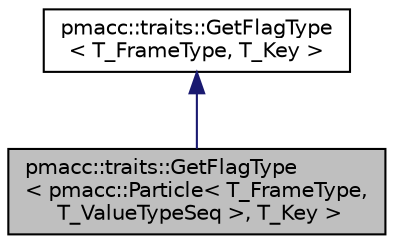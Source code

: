 digraph "pmacc::traits::GetFlagType&lt; pmacc::Particle&lt; T_FrameType, T_ValueTypeSeq &gt;, T_Key &gt;"
{
 // LATEX_PDF_SIZE
  edge [fontname="Helvetica",fontsize="10",labelfontname="Helvetica",labelfontsize="10"];
  node [fontname="Helvetica",fontsize="10",shape=record];
  Node1 [label="pmacc::traits::GetFlagType\l\< pmacc::Particle\< T_FrameType,\l T_ValueTypeSeq \>, T_Key \>",height=0.2,width=0.4,color="black", fillcolor="grey75", style="filled", fontcolor="black",tooltip=" "];
  Node2 -> Node1 [dir="back",color="midnightblue",fontsize="10",style="solid",fontname="Helvetica"];
  Node2 [label="pmacc::traits::GetFlagType\l\< T_FrameType, T_Key \>",height=0.2,width=0.4,color="black", fillcolor="white", style="filled",URL="$structpmacc_1_1traits_1_1_get_flag_type.html",tooltip=" "];
}
